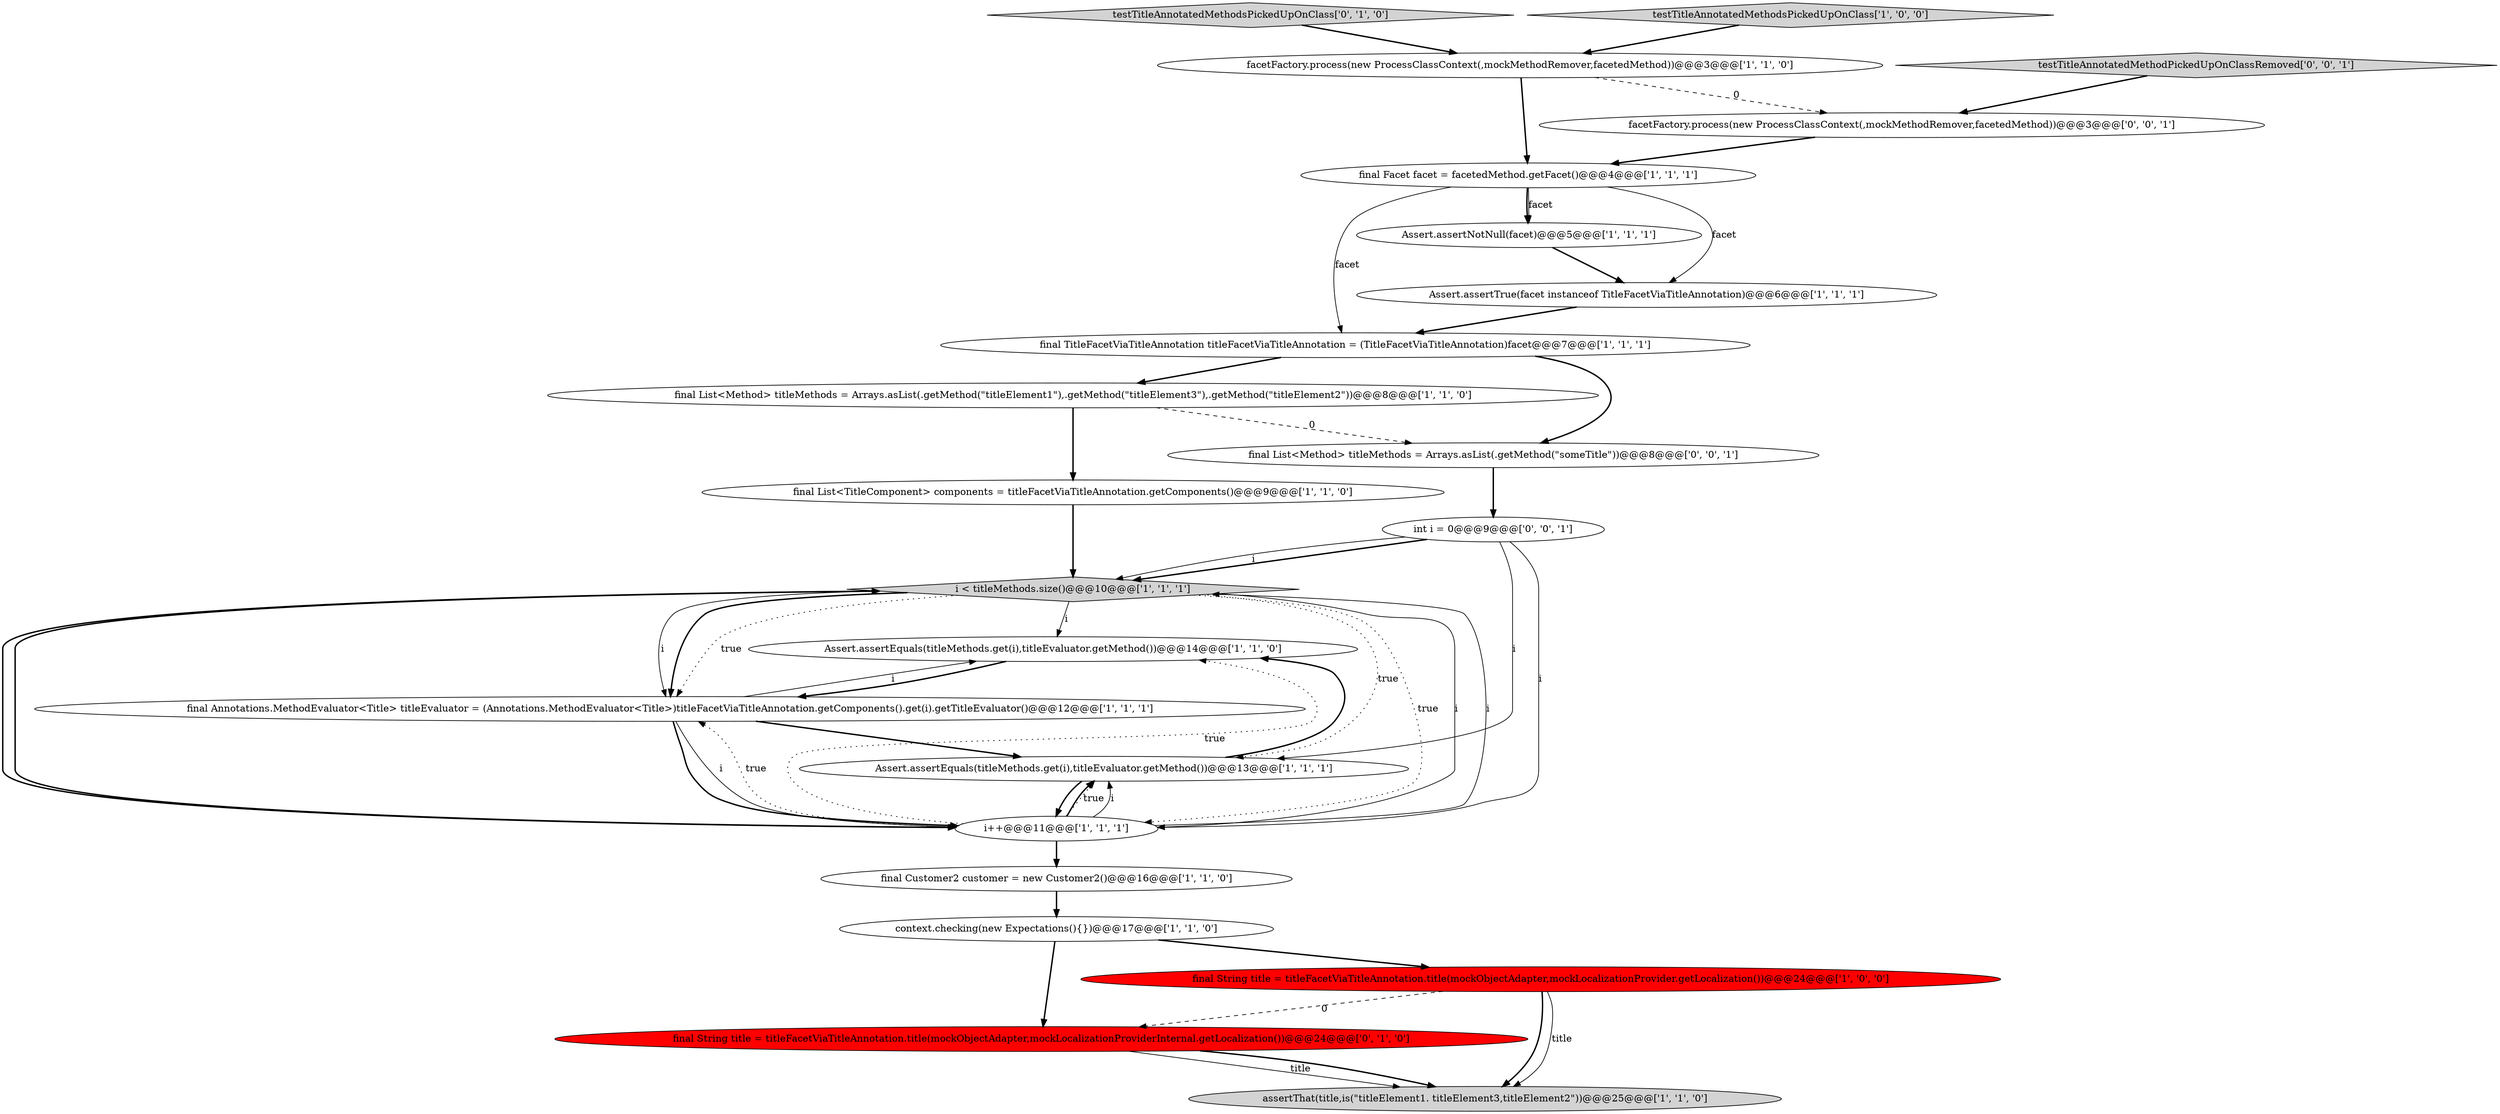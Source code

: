 digraph {
1 [style = filled, label = "final List<TitleComponent> components = titleFacetViaTitleAnnotation.getComponents()@@@9@@@['1', '1', '0']", fillcolor = white, shape = ellipse image = "AAA0AAABBB1BBB"];
15 [style = filled, label = "final Customer2 customer = new Customer2()@@@16@@@['1', '1', '0']", fillcolor = white, shape = ellipse image = "AAA0AAABBB1BBB"];
9 [style = filled, label = "Assert.assertNotNull(facet)@@@5@@@['1', '1', '1']", fillcolor = white, shape = ellipse image = "AAA0AAABBB1BBB"];
21 [style = filled, label = "final List<Method> titleMethods = Arrays.asList(.getMethod(\"someTitle\"))@@@8@@@['0', '0', '1']", fillcolor = white, shape = ellipse image = "AAA0AAABBB3BBB"];
13 [style = filled, label = "facetFactory.process(new ProcessClassContext(,mockMethodRemover,facetedMethod))@@@3@@@['1', '1', '0']", fillcolor = white, shape = ellipse image = "AAA0AAABBB1BBB"];
17 [style = filled, label = "testTitleAnnotatedMethodsPickedUpOnClass['0', '1', '0']", fillcolor = lightgray, shape = diamond image = "AAA0AAABBB2BBB"];
6 [style = filled, label = "final List<Method> titleMethods = Arrays.asList(.getMethod(\"titleElement1\"),.getMethod(\"titleElement3\"),.getMethod(\"titleElement2\"))@@@8@@@['1', '1', '0']", fillcolor = white, shape = ellipse image = "AAA0AAABBB1BBB"];
3 [style = filled, label = "Assert.assertEquals(titleMethods.get(i),titleEvaluator.getMethod())@@@14@@@['1', '1', '0']", fillcolor = white, shape = ellipse image = "AAA0AAABBB1BBB"];
19 [style = filled, label = "facetFactory.process(new ProcessClassContext(,mockMethodRemover,facetedMethod))@@@3@@@['0', '0', '1']", fillcolor = white, shape = ellipse image = "AAA0AAABBB3BBB"];
5 [style = filled, label = "i++@@@11@@@['1', '1', '1']", fillcolor = white, shape = ellipse image = "AAA0AAABBB1BBB"];
12 [style = filled, label = "testTitleAnnotatedMethodsPickedUpOnClass['1', '0', '0']", fillcolor = lightgray, shape = diamond image = "AAA0AAABBB1BBB"];
20 [style = filled, label = "testTitleAnnotatedMethodPickedUpOnClassRemoved['0', '0', '1']", fillcolor = lightgray, shape = diamond image = "AAA0AAABBB3BBB"];
8 [style = filled, label = "context.checking(new Expectations(){})@@@17@@@['1', '1', '0']", fillcolor = white, shape = ellipse image = "AAA0AAABBB1BBB"];
7 [style = filled, label = "i < titleMethods.size()@@@10@@@['1', '1', '1']", fillcolor = lightgray, shape = diamond image = "AAA0AAABBB1BBB"];
10 [style = filled, label = "assertThat(title,is(\"titleElement1. titleElement3,titleElement2\"))@@@25@@@['1', '1', '0']", fillcolor = lightgray, shape = ellipse image = "AAA0AAABBB1BBB"];
16 [style = filled, label = "final String title = titleFacetViaTitleAnnotation.title(mockObjectAdapter,mockLocalizationProvider.getLocalization())@@@24@@@['1', '0', '0']", fillcolor = red, shape = ellipse image = "AAA1AAABBB1BBB"];
14 [style = filled, label = "Assert.assertEquals(titleMethods.get(i),titleEvaluator.getMethod())@@@13@@@['1', '1', '1']", fillcolor = white, shape = ellipse image = "AAA0AAABBB1BBB"];
11 [style = filled, label = "final Facet facet = facetedMethod.getFacet()@@@4@@@['1', '1', '1']", fillcolor = white, shape = ellipse image = "AAA0AAABBB1BBB"];
22 [style = filled, label = "int i = 0@@@9@@@['0', '0', '1']", fillcolor = white, shape = ellipse image = "AAA0AAABBB3BBB"];
4 [style = filled, label = "Assert.assertTrue(facet instanceof TitleFacetViaTitleAnnotation)@@@6@@@['1', '1', '1']", fillcolor = white, shape = ellipse image = "AAA0AAABBB1BBB"];
2 [style = filled, label = "final TitleFacetViaTitleAnnotation titleFacetViaTitleAnnotation = (TitleFacetViaTitleAnnotation)facet@@@7@@@['1', '1', '1']", fillcolor = white, shape = ellipse image = "AAA0AAABBB1BBB"];
0 [style = filled, label = "final Annotations.MethodEvaluator<Title> titleEvaluator = (Annotations.MethodEvaluator<Title>)titleFacetViaTitleAnnotation.getComponents().get(i).getTitleEvaluator()@@@12@@@['1', '1', '1']", fillcolor = white, shape = ellipse image = "AAA0AAABBB1BBB"];
18 [style = filled, label = "final String title = titleFacetViaTitleAnnotation.title(mockObjectAdapter,mockLocalizationProviderInternal.getLocalization())@@@24@@@['0', '1', '0']", fillcolor = red, shape = ellipse image = "AAA1AAABBB2BBB"];
14->3 [style = bold, label=""];
8->16 [style = bold, label=""];
5->14 [style = dotted, label="true"];
6->21 [style = dashed, label="0"];
18->10 [style = solid, label="title"];
7->3 [style = solid, label="i"];
16->10 [style = bold, label=""];
2->6 [style = bold, label=""];
8->18 [style = bold, label=""];
9->4 [style = bold, label=""];
16->10 [style = solid, label="title"];
11->2 [style = solid, label="facet"];
11->9 [style = solid, label="facet"];
5->15 [style = bold, label=""];
5->7 [style = solid, label="i"];
7->0 [style = solid, label="i"];
19->11 [style = bold, label=""];
7->0 [style = bold, label=""];
5->14 [style = solid, label="i"];
4->2 [style = bold, label=""];
5->0 [style = dotted, label="true"];
5->14 [style = bold, label=""];
5->3 [style = dotted, label="true"];
16->18 [style = dashed, label="0"];
7->0 [style = dotted, label="true"];
11->9 [style = bold, label=""];
13->19 [style = dashed, label="0"];
22->5 [style = solid, label="i"];
13->11 [style = bold, label=""];
1->7 [style = bold, label=""];
22->7 [style = bold, label=""];
3->0 [style = bold, label=""];
0->5 [style = solid, label="i"];
7->5 [style = dotted, label="true"];
7->5 [style = solid, label="i"];
6->1 [style = bold, label=""];
12->13 [style = bold, label=""];
7->5 [style = bold, label=""];
0->14 [style = bold, label=""];
18->10 [style = bold, label=""];
21->22 [style = bold, label=""];
2->21 [style = bold, label=""];
0->3 [style = solid, label="i"];
5->7 [style = bold, label=""];
22->14 [style = solid, label="i"];
17->13 [style = bold, label=""];
22->7 [style = solid, label="i"];
20->19 [style = bold, label=""];
15->8 [style = bold, label=""];
11->4 [style = solid, label="facet"];
0->5 [style = bold, label=""];
14->5 [style = bold, label=""];
7->14 [style = dotted, label="true"];
}
